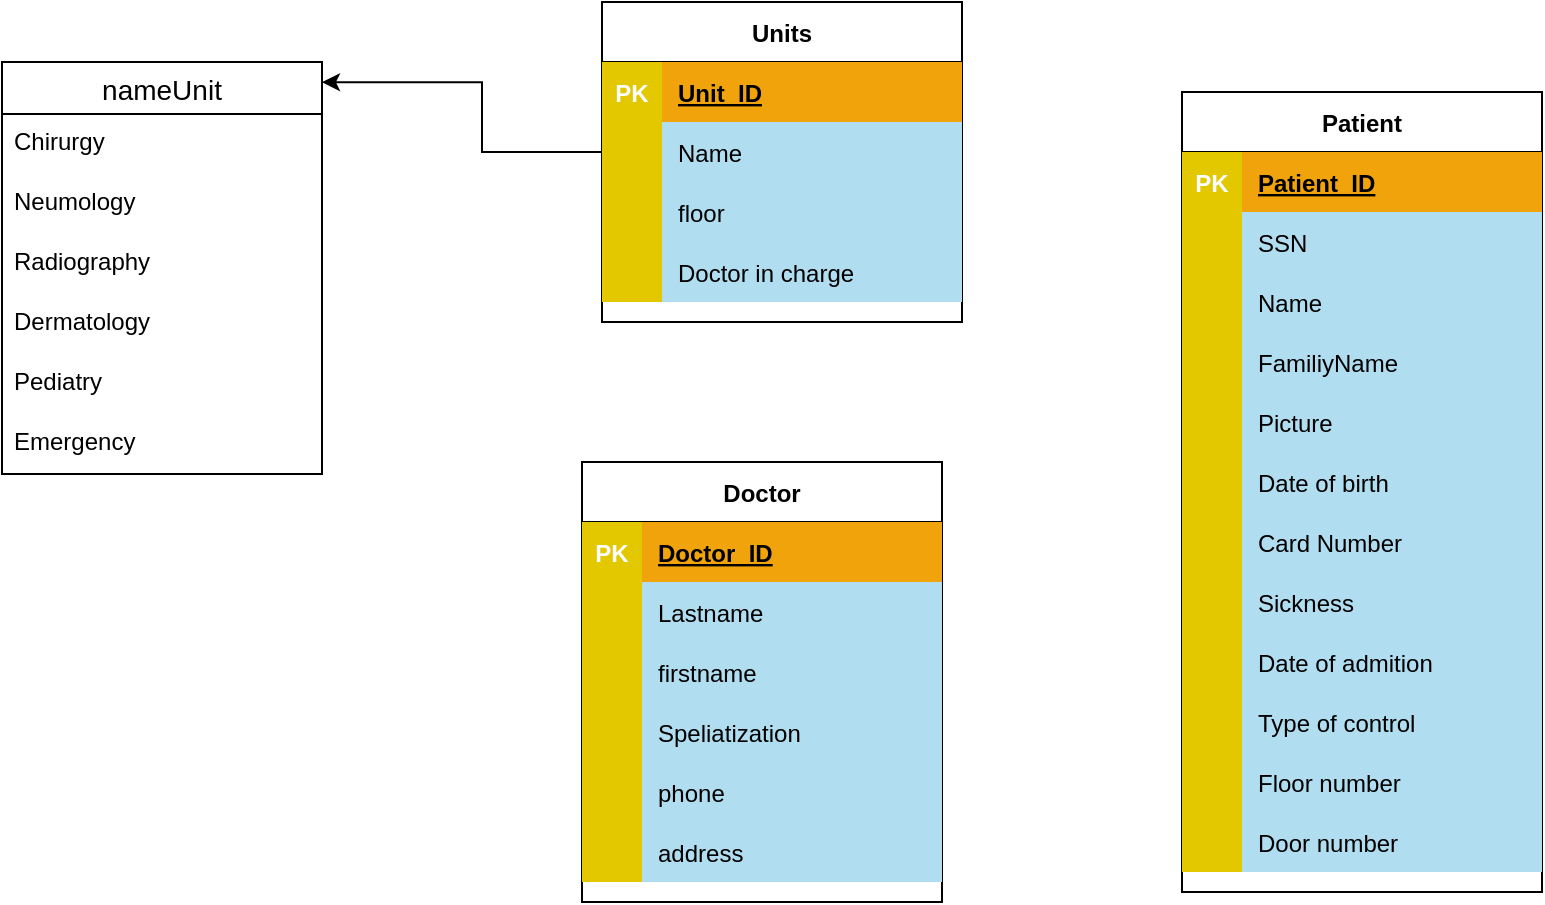<mxfile>
    <diagram id="PZFZjEjlSCi9QZR30dwU" name="Page-1">
        <mxGraphModel dx="984" dy="522" grid="1" gridSize="10" guides="1" tooltips="1" connect="1" arrows="1" fold="1" page="1" pageScale="1" pageWidth="827" pageHeight="1169" math="0" shadow="0">
            <root>
                <mxCell id="0"/>
                <mxCell id="1" parent="0"/>
                <mxCell id="2" value="Units" style="shape=table;startSize=30;container=1;collapsible=1;childLayout=tableLayout;fixedRows=1;rowLines=0;fontStyle=1;align=center;resizeLast=1;" vertex="1" parent="1">
                    <mxGeometry x="310" y="170" width="180" height="160" as="geometry"/>
                </mxCell>
                <mxCell id="3" value="" style="shape=partialRectangle;collapsible=0;dropTarget=0;pointerEvents=0;fillColor=none;top=0;left=0;bottom=1;right=0;points=[[0,0.5],[1,0.5]];portConstraint=eastwest;" vertex="1" parent="2">
                    <mxGeometry y="30" width="180" height="30" as="geometry"/>
                </mxCell>
                <mxCell id="4" value="PK" style="shape=partialRectangle;connectable=0;fillColor=#e3c800;top=0;left=0;bottom=0;right=0;fontStyle=1;overflow=hidden;strokeColor=#B09500;fontColor=#ffffff;" vertex="1" parent="3">
                    <mxGeometry width="30" height="30" as="geometry"/>
                </mxCell>
                <mxCell id="5" value="Unit_ID" style="shape=partialRectangle;connectable=0;fillColor=#f0a30a;top=0;left=0;bottom=0;right=0;align=left;spacingLeft=6;fontStyle=5;overflow=hidden;strokeColor=#BD7000;fontColor=#000000;" vertex="1" parent="3">
                    <mxGeometry x="30" width="150" height="30" as="geometry"/>
                </mxCell>
                <mxCell id="6" value="" style="shape=partialRectangle;collapsible=0;dropTarget=0;pointerEvents=0;fillColor=none;top=0;left=0;bottom=0;right=0;points=[[0,0.5],[1,0.5]];portConstraint=eastwest;fontColor=#080808;" vertex="1" parent="2">
                    <mxGeometry y="60" width="180" height="30" as="geometry"/>
                </mxCell>
                <mxCell id="7" value="" style="shape=partialRectangle;connectable=0;fillColor=#e3c800;top=0;left=0;bottom=0;right=0;editable=1;overflow=hidden;strokeColor=#B09500;fontColor=#ffffff;" vertex="1" parent="6">
                    <mxGeometry width="30" height="30" as="geometry"/>
                </mxCell>
                <mxCell id="8" value="Name" style="shape=partialRectangle;connectable=0;fillColor=#b1ddf0;top=0;left=0;bottom=0;right=0;align=left;spacingLeft=6;overflow=hidden;strokeColor=#10739e;fontColor=#000000;" vertex="1" parent="6">
                    <mxGeometry x="30" width="150" height="30" as="geometry"/>
                </mxCell>
                <mxCell id="9" value="" style="shape=partialRectangle;collapsible=0;dropTarget=0;pointerEvents=0;fillColor=none;top=0;left=0;bottom=0;right=0;points=[[0,0.5],[1,0.5]];portConstraint=eastwest;" vertex="1" parent="2">
                    <mxGeometry y="90" width="180" height="30" as="geometry"/>
                </mxCell>
                <mxCell id="10" value="" style="shape=partialRectangle;connectable=0;fillColor=#e3c800;top=0;left=0;bottom=0;right=0;editable=1;overflow=hidden;strokeColor=#B09500;fontColor=#ffffff;" vertex="1" parent="9">
                    <mxGeometry width="30" height="30" as="geometry"/>
                </mxCell>
                <mxCell id="11" value="floor" style="shape=partialRectangle;connectable=0;fillColor=#b1ddf0;top=0;left=0;bottom=0;right=0;align=left;spacingLeft=6;overflow=hidden;strokeColor=#10739e;fontColor=#000000;" vertex="1" parent="9">
                    <mxGeometry x="30" width="150" height="30" as="geometry"/>
                </mxCell>
                <mxCell id="12" value="" style="shape=partialRectangle;collapsible=0;dropTarget=0;pointerEvents=0;fillColor=none;top=0;left=0;bottom=0;right=0;points=[[0,0.5],[1,0.5]];portConstraint=eastwest;" vertex="1" parent="2">
                    <mxGeometry y="120" width="180" height="30" as="geometry"/>
                </mxCell>
                <mxCell id="13" value="" style="shape=partialRectangle;connectable=0;fillColor=#e3c800;top=0;left=0;bottom=0;right=0;editable=1;overflow=hidden;strokeColor=#B09500;fontColor=#ffffff;" vertex="1" parent="12">
                    <mxGeometry width="30" height="30" as="geometry"/>
                </mxCell>
                <mxCell id="14" value="Doctor in charge" style="shape=partialRectangle;connectable=0;fillColor=#b1ddf0;top=0;left=0;bottom=0;right=0;align=left;spacingLeft=6;overflow=hidden;strokeColor=#10739e;fontColor=#000000;" vertex="1" parent="12">
                    <mxGeometry x="30" width="150" height="30" as="geometry"/>
                </mxCell>
                <mxCell id="15" value="Patient" style="shape=table;startSize=30;container=1;collapsible=1;childLayout=tableLayout;fixedRows=1;rowLines=0;fontStyle=1;align=center;resizeLast=1;" vertex="1" parent="1">
                    <mxGeometry x="600" y="215" width="180" height="400" as="geometry"/>
                </mxCell>
                <mxCell id="16" value="" style="shape=partialRectangle;collapsible=0;dropTarget=0;pointerEvents=0;fillColor=none;top=0;left=0;bottom=1;right=0;points=[[0,0.5],[1,0.5]];portConstraint=eastwest;" vertex="1" parent="15">
                    <mxGeometry y="30" width="180" height="30" as="geometry"/>
                </mxCell>
                <mxCell id="17" value="PK" style="shape=partialRectangle;connectable=0;fillColor=#e3c800;top=0;left=0;bottom=0;right=0;fontStyle=1;overflow=hidden;strokeColor=#B09500;fontColor=#ffffff;" vertex="1" parent="16">
                    <mxGeometry width="30" height="30" as="geometry"/>
                </mxCell>
                <mxCell id="18" value="Patient_ID" style="shape=partialRectangle;connectable=0;fillColor=#f0a30a;top=0;left=0;bottom=0;right=0;align=left;spacingLeft=6;fontStyle=5;overflow=hidden;strokeColor=#BD7000;fontColor=#000000;" vertex="1" parent="16">
                    <mxGeometry x="30" width="150" height="30" as="geometry"/>
                </mxCell>
                <mxCell id="19" value="" style="shape=partialRectangle;collapsible=0;dropTarget=0;pointerEvents=0;fillColor=none;top=0;left=0;bottom=0;right=0;points=[[0,0.5],[1,0.5]];portConstraint=eastwest;fontColor=#080808;" vertex="1" parent="15">
                    <mxGeometry y="60" width="180" height="30" as="geometry"/>
                </mxCell>
                <mxCell id="20" value="" style="shape=partialRectangle;connectable=0;fillColor=#e3c800;top=0;left=0;bottom=0;right=0;editable=1;overflow=hidden;strokeColor=#B09500;fontColor=#ffffff;" vertex="1" parent="19">
                    <mxGeometry width="30" height="30" as="geometry"/>
                </mxCell>
                <mxCell id="21" value="SSN" style="shape=partialRectangle;connectable=0;fillColor=#b1ddf0;top=0;left=0;bottom=0;right=0;align=left;spacingLeft=6;overflow=hidden;strokeColor=#10739e;fontColor=#000000;" vertex="1" parent="19">
                    <mxGeometry x="30" width="150" height="30" as="geometry"/>
                </mxCell>
                <mxCell id="22" value="" style="shape=partialRectangle;collapsible=0;dropTarget=0;pointerEvents=0;fillColor=none;top=0;left=0;bottom=0;right=0;points=[[0,0.5],[1,0.5]];portConstraint=eastwest;" vertex="1" parent="15">
                    <mxGeometry y="90" width="180" height="30" as="geometry"/>
                </mxCell>
                <mxCell id="23" value="" style="shape=partialRectangle;connectable=0;fillColor=#e3c800;top=0;left=0;bottom=0;right=0;editable=1;overflow=hidden;strokeColor=#B09500;fontColor=#ffffff;" vertex="1" parent="22">
                    <mxGeometry width="30" height="30" as="geometry"/>
                </mxCell>
                <mxCell id="24" value="Name" style="shape=partialRectangle;connectable=0;fillColor=#b1ddf0;top=0;left=0;bottom=0;right=0;align=left;spacingLeft=6;overflow=hidden;strokeColor=#10739e;fontColor=#000000;" vertex="1" parent="22">
                    <mxGeometry x="30" width="150" height="30" as="geometry"/>
                </mxCell>
                <mxCell id="76" value="" style="shape=partialRectangle;collapsible=0;dropTarget=0;pointerEvents=0;fillColor=none;top=0;left=0;bottom=0;right=0;points=[[0,0.5],[1,0.5]];portConstraint=eastwest;" vertex="1" parent="15">
                    <mxGeometry y="120" width="180" height="30" as="geometry"/>
                </mxCell>
                <mxCell id="77" value="" style="shape=partialRectangle;connectable=0;fillColor=#e3c800;top=0;left=0;bottom=0;right=0;editable=1;overflow=hidden;strokeColor=#B09500;fontColor=#ffffff;" vertex="1" parent="76">
                    <mxGeometry width="30" height="30" as="geometry"/>
                </mxCell>
                <mxCell id="78" value="FamiliyName" style="shape=partialRectangle;connectable=0;fillColor=#b1ddf0;top=0;left=0;bottom=0;right=0;align=left;spacingLeft=6;overflow=hidden;strokeColor=#10739e;fontColor=#000000;" vertex="1" parent="76">
                    <mxGeometry x="30" width="150" height="30" as="geometry"/>
                </mxCell>
                <mxCell id="25" value="" style="shape=partialRectangle;collapsible=0;dropTarget=0;pointerEvents=0;fillColor=none;top=0;left=0;bottom=0;right=0;points=[[0,0.5],[1,0.5]];portConstraint=eastwest;" vertex="1" parent="15">
                    <mxGeometry y="150" width="180" height="30" as="geometry"/>
                </mxCell>
                <mxCell id="26" value="" style="shape=partialRectangle;connectable=0;fillColor=#e3c800;top=0;left=0;bottom=0;right=0;editable=1;overflow=hidden;strokeColor=#B09500;fontColor=#ffffff;" vertex="1" parent="25">
                    <mxGeometry width="30" height="30" as="geometry"/>
                </mxCell>
                <mxCell id="27" value="Picture" style="shape=partialRectangle;connectable=0;fillColor=#b1ddf0;top=0;left=0;bottom=0;right=0;align=left;spacingLeft=6;overflow=hidden;strokeColor=#10739e;fontColor=#000000;" vertex="1" parent="25">
                    <mxGeometry x="30" width="150" height="30" as="geometry"/>
                </mxCell>
                <mxCell id="73" value="" style="shape=partialRectangle;collapsible=0;dropTarget=0;pointerEvents=0;fillColor=none;top=0;left=0;bottom=0;right=0;points=[[0,0.5],[1,0.5]];portConstraint=eastwest;" vertex="1" parent="15">
                    <mxGeometry y="180" width="180" height="30" as="geometry"/>
                </mxCell>
                <mxCell id="74" value="" style="shape=partialRectangle;connectable=0;fillColor=#e3c800;top=0;left=0;bottom=0;right=0;editable=1;overflow=hidden;strokeColor=#B09500;fontColor=#ffffff;" vertex="1" parent="73">
                    <mxGeometry width="30" height="30" as="geometry"/>
                </mxCell>
                <mxCell id="75" value="Date of birth" style="shape=partialRectangle;connectable=0;fillColor=#b1ddf0;top=0;left=0;bottom=0;right=0;align=left;spacingLeft=6;overflow=hidden;strokeColor=#10739e;fontColor=#000000;" vertex="1" parent="73">
                    <mxGeometry x="30" width="150" height="30" as="geometry"/>
                </mxCell>
                <mxCell id="64" value="" style="shape=partialRectangle;collapsible=0;dropTarget=0;pointerEvents=0;fillColor=none;top=0;left=0;bottom=0;right=0;points=[[0,0.5],[1,0.5]];portConstraint=eastwest;" vertex="1" parent="15">
                    <mxGeometry y="210" width="180" height="30" as="geometry"/>
                </mxCell>
                <mxCell id="65" value="" style="shape=partialRectangle;connectable=0;fillColor=#e3c800;top=0;left=0;bottom=0;right=0;editable=1;overflow=hidden;strokeColor=#B09500;fontColor=#ffffff;" vertex="1" parent="64">
                    <mxGeometry width="30" height="30" as="geometry"/>
                </mxCell>
                <mxCell id="66" value="Card Number" style="shape=partialRectangle;connectable=0;fillColor=#b1ddf0;top=0;left=0;bottom=0;right=0;align=left;spacingLeft=6;overflow=hidden;strokeColor=#10739e;fontColor=#000000;" vertex="1" parent="64">
                    <mxGeometry x="30" width="150" height="30" as="geometry"/>
                </mxCell>
                <mxCell id="67" value="" style="shape=partialRectangle;collapsible=0;dropTarget=0;pointerEvents=0;fillColor=none;top=0;left=0;bottom=0;right=0;points=[[0,0.5],[1,0.5]];portConstraint=eastwest;" vertex="1" parent="15">
                    <mxGeometry y="240" width="180" height="30" as="geometry"/>
                </mxCell>
                <mxCell id="68" value="" style="shape=partialRectangle;connectable=0;fillColor=#e3c800;top=0;left=0;bottom=0;right=0;editable=1;overflow=hidden;strokeColor=#B09500;fontColor=#ffffff;" vertex="1" parent="67">
                    <mxGeometry width="30" height="30" as="geometry"/>
                </mxCell>
                <mxCell id="69" value="Sickness" style="shape=partialRectangle;connectable=0;fillColor=#b1ddf0;top=0;left=0;bottom=0;right=0;align=left;spacingLeft=6;overflow=hidden;strokeColor=#10739e;fontColor=#000000;" vertex="1" parent="67">
                    <mxGeometry x="30" width="150" height="30" as="geometry"/>
                </mxCell>
                <mxCell id="28" value="" style="shape=partialRectangle;collapsible=0;dropTarget=0;pointerEvents=0;fillColor=none;top=0;left=0;bottom=0;right=0;points=[[0,0.5],[1,0.5]];portConstraint=eastwest;" vertex="1" parent="15">
                    <mxGeometry y="270" width="180" height="30" as="geometry"/>
                </mxCell>
                <mxCell id="29" value="" style="shape=partialRectangle;connectable=0;fillColor=#e3c800;top=0;left=0;bottom=0;right=0;editable=1;overflow=hidden;strokeColor=#B09500;fontColor=#ffffff;" vertex="1" parent="28">
                    <mxGeometry width="30" height="30" as="geometry"/>
                </mxCell>
                <mxCell id="30" value="Date of admition" style="shape=partialRectangle;connectable=0;fillColor=#b1ddf0;top=0;left=0;bottom=0;right=0;align=left;spacingLeft=6;overflow=hidden;strokeColor=#10739e;fontColor=#000000;" vertex="1" parent="28">
                    <mxGeometry x="30" width="150" height="30" as="geometry"/>
                </mxCell>
                <mxCell id="70" value="" style="shape=partialRectangle;collapsible=0;dropTarget=0;pointerEvents=0;fillColor=none;top=0;left=0;bottom=0;right=0;points=[[0,0.5],[1,0.5]];portConstraint=eastwest;" vertex="1" parent="15">
                    <mxGeometry y="300" width="180" height="30" as="geometry"/>
                </mxCell>
                <mxCell id="71" value="" style="shape=partialRectangle;connectable=0;fillColor=#e3c800;top=0;left=0;bottom=0;right=0;editable=1;overflow=hidden;strokeColor=#B09500;fontColor=#ffffff;" vertex="1" parent="70">
                    <mxGeometry width="30" height="30" as="geometry"/>
                </mxCell>
                <mxCell id="72" value="Type of control" style="shape=partialRectangle;connectable=0;fillColor=#b1ddf0;top=0;left=0;bottom=0;right=0;align=left;spacingLeft=6;overflow=hidden;strokeColor=#10739e;fontColor=#000000;" vertex="1" parent="70">
                    <mxGeometry x="30" width="150" height="30" as="geometry"/>
                </mxCell>
                <mxCell id="47" value="" style="shape=partialRectangle;collapsible=0;dropTarget=0;pointerEvents=0;fillColor=none;top=0;left=0;bottom=0;right=0;points=[[0,0.5],[1,0.5]];portConstraint=eastwest;" vertex="1" parent="15">
                    <mxGeometry y="330" width="180" height="30" as="geometry"/>
                </mxCell>
                <mxCell id="48" value="" style="shape=partialRectangle;connectable=0;fillColor=#e3c800;top=0;left=0;bottom=0;right=0;editable=1;overflow=hidden;strokeColor=#B09500;fontColor=#ffffff;" vertex="1" parent="47">
                    <mxGeometry width="30" height="30" as="geometry"/>
                </mxCell>
                <mxCell id="49" value="Floor number" style="shape=partialRectangle;connectable=0;fillColor=#b1ddf0;top=0;left=0;bottom=0;right=0;align=left;spacingLeft=6;overflow=hidden;strokeColor=#10739e;fontColor=#000000;" vertex="1" parent="47">
                    <mxGeometry x="30" width="150" height="30" as="geometry"/>
                </mxCell>
                <mxCell id="79" value="" style="shape=partialRectangle;collapsible=0;dropTarget=0;pointerEvents=0;fillColor=none;top=0;left=0;bottom=0;right=0;points=[[0,0.5],[1,0.5]];portConstraint=eastwest;" vertex="1" parent="15">
                    <mxGeometry y="360" width="180" height="30" as="geometry"/>
                </mxCell>
                <mxCell id="80" value="" style="shape=partialRectangle;connectable=0;fillColor=#e3c800;top=0;left=0;bottom=0;right=0;editable=1;overflow=hidden;strokeColor=#B09500;fontColor=#ffffff;" vertex="1" parent="79">
                    <mxGeometry width="30" height="30" as="geometry"/>
                </mxCell>
                <mxCell id="81" value="Door number" style="shape=partialRectangle;connectable=0;fillColor=#b1ddf0;top=0;left=0;bottom=0;right=0;align=left;spacingLeft=6;overflow=hidden;strokeColor=#10739e;fontColor=#000000;" vertex="1" parent="79">
                    <mxGeometry x="30" width="150" height="30" as="geometry"/>
                </mxCell>
                <mxCell id="31" value="Doctor" style="shape=table;startSize=30;container=1;collapsible=1;childLayout=tableLayout;fixedRows=1;rowLines=0;fontStyle=1;align=center;resizeLast=1;" vertex="1" parent="1">
                    <mxGeometry x="300" y="400" width="180" height="220" as="geometry"/>
                </mxCell>
                <mxCell id="32" value="" style="shape=partialRectangle;collapsible=0;dropTarget=0;pointerEvents=0;fillColor=none;top=0;left=0;bottom=1;right=0;points=[[0,0.5],[1,0.5]];portConstraint=eastwest;" vertex="1" parent="31">
                    <mxGeometry y="30" width="180" height="30" as="geometry"/>
                </mxCell>
                <mxCell id="33" value="PK" style="shape=partialRectangle;connectable=0;fillColor=#e3c800;top=0;left=0;bottom=0;right=0;fontStyle=1;overflow=hidden;strokeColor=#B09500;fontColor=#ffffff;" vertex="1" parent="32">
                    <mxGeometry width="30" height="30" as="geometry"/>
                </mxCell>
                <mxCell id="34" value="Doctor_ID" style="shape=partialRectangle;connectable=0;fillColor=#f0a30a;top=0;left=0;bottom=0;right=0;align=left;spacingLeft=6;fontStyle=5;overflow=hidden;strokeColor=#BD7000;fontColor=#000000;" vertex="1" parent="32">
                    <mxGeometry x="30" width="150" height="30" as="geometry"/>
                </mxCell>
                <mxCell id="35" value="" style="shape=partialRectangle;collapsible=0;dropTarget=0;pointerEvents=0;fillColor=none;top=0;left=0;bottom=0;right=0;points=[[0,0.5],[1,0.5]];portConstraint=eastwest;fontColor=#080808;" vertex="1" parent="31">
                    <mxGeometry y="60" width="180" height="30" as="geometry"/>
                </mxCell>
                <mxCell id="36" value="" style="shape=partialRectangle;connectable=0;fillColor=#e3c800;top=0;left=0;bottom=0;right=0;editable=1;overflow=hidden;strokeColor=#B09500;fontColor=#ffffff;" vertex="1" parent="35">
                    <mxGeometry width="30" height="30" as="geometry"/>
                </mxCell>
                <mxCell id="37" value="Lastname" style="shape=partialRectangle;connectable=0;fillColor=#b1ddf0;top=0;left=0;bottom=0;right=0;align=left;spacingLeft=6;overflow=hidden;strokeColor=#10739e;fontColor=#000000;" vertex="1" parent="35">
                    <mxGeometry x="30" width="150" height="30" as="geometry"/>
                </mxCell>
                <mxCell id="38" value="" style="shape=partialRectangle;collapsible=0;dropTarget=0;pointerEvents=0;fillColor=none;top=0;left=0;bottom=0;right=0;points=[[0,0.5],[1,0.5]];portConstraint=eastwest;" vertex="1" parent="31">
                    <mxGeometry y="90" width="180" height="30" as="geometry"/>
                </mxCell>
                <mxCell id="39" value="" style="shape=partialRectangle;connectable=0;fillColor=#e3c800;top=0;left=0;bottom=0;right=0;editable=1;overflow=hidden;strokeColor=#B09500;fontColor=#ffffff;" vertex="1" parent="38">
                    <mxGeometry width="30" height="30" as="geometry"/>
                </mxCell>
                <mxCell id="40" value="firstname" style="shape=partialRectangle;connectable=0;fillColor=#b1ddf0;top=0;left=0;bottom=0;right=0;align=left;spacingLeft=6;overflow=hidden;strokeColor=#10739e;fontColor=#000000;" vertex="1" parent="38">
                    <mxGeometry x="30" width="150" height="30" as="geometry"/>
                </mxCell>
                <mxCell id="61" value="" style="shape=partialRectangle;collapsible=0;dropTarget=0;pointerEvents=0;fillColor=none;top=0;left=0;bottom=0;right=0;points=[[0,0.5],[1,0.5]];portConstraint=eastwest;" vertex="1" parent="31">
                    <mxGeometry y="120" width="180" height="30" as="geometry"/>
                </mxCell>
                <mxCell id="62" value="" style="shape=partialRectangle;connectable=0;fillColor=#e3c800;top=0;left=0;bottom=0;right=0;editable=1;overflow=hidden;strokeColor=#B09500;fontColor=#ffffff;" vertex="1" parent="61">
                    <mxGeometry width="30" height="30" as="geometry"/>
                </mxCell>
                <mxCell id="63" value="Speliatization" style="shape=partialRectangle;connectable=0;fillColor=#b1ddf0;top=0;left=0;bottom=0;right=0;align=left;spacingLeft=6;overflow=hidden;strokeColor=#10739e;fontColor=#000000;" vertex="1" parent="61">
                    <mxGeometry x="30" width="150" height="30" as="geometry"/>
                </mxCell>
                <mxCell id="41" value="" style="shape=partialRectangle;collapsible=0;dropTarget=0;pointerEvents=0;fillColor=none;top=0;left=0;bottom=0;right=0;points=[[0,0.5],[1,0.5]];portConstraint=eastwest;" vertex="1" parent="31">
                    <mxGeometry y="150" width="180" height="30" as="geometry"/>
                </mxCell>
                <mxCell id="42" value="" style="shape=partialRectangle;connectable=0;fillColor=#e3c800;top=0;left=0;bottom=0;right=0;editable=1;overflow=hidden;strokeColor=#B09500;fontColor=#ffffff;" vertex="1" parent="41">
                    <mxGeometry width="30" height="30" as="geometry"/>
                </mxCell>
                <mxCell id="43" value="phone" style="shape=partialRectangle;connectable=0;fillColor=#b1ddf0;top=0;left=0;bottom=0;right=0;align=left;spacingLeft=6;overflow=hidden;strokeColor=#10739e;fontColor=#000000;" vertex="1" parent="41">
                    <mxGeometry x="30" width="150" height="30" as="geometry"/>
                </mxCell>
                <mxCell id="44" value="" style="shape=partialRectangle;collapsible=0;dropTarget=0;pointerEvents=0;fillColor=none;top=0;left=0;bottom=0;right=0;points=[[0,0.5],[1,0.5]];portConstraint=eastwest;" vertex="1" parent="31">
                    <mxGeometry y="180" width="180" height="30" as="geometry"/>
                </mxCell>
                <mxCell id="45" value="" style="shape=partialRectangle;connectable=0;fillColor=#e3c800;top=0;left=0;bottom=0;right=0;editable=1;overflow=hidden;strokeColor=#B09500;fontColor=#ffffff;" vertex="1" parent="44">
                    <mxGeometry width="30" height="30" as="geometry"/>
                </mxCell>
                <mxCell id="46" value="address" style="shape=partialRectangle;connectable=0;fillColor=#b1ddf0;top=0;left=0;bottom=0;right=0;align=left;spacingLeft=6;overflow=hidden;strokeColor=#10739e;fontColor=#000000;" vertex="1" parent="44">
                    <mxGeometry x="30" width="150" height="30" as="geometry"/>
                </mxCell>
                <mxCell id="50" value="nameUnit" style="swimlane;fontStyle=0;childLayout=stackLayout;horizontal=1;startSize=26;horizontalStack=0;resizeParent=1;resizeParentMax=0;resizeLast=0;collapsible=1;marginBottom=0;align=center;fontSize=14;" vertex="1" parent="1">
                    <mxGeometry x="10" y="200" width="160" height="206" as="geometry"/>
                </mxCell>
                <mxCell id="51" value="Chirurgy" style="text;strokeColor=none;fillColor=none;spacingLeft=4;spacingRight=4;overflow=hidden;rotatable=0;points=[[0,0.5],[1,0.5]];portConstraint=eastwest;fontSize=12;" vertex="1" parent="50">
                    <mxGeometry y="26" width="160" height="30" as="geometry"/>
                </mxCell>
                <mxCell id="52" value="Neumology" style="text;strokeColor=none;fillColor=none;spacingLeft=4;spacingRight=4;overflow=hidden;rotatable=0;points=[[0,0.5],[1,0.5]];portConstraint=eastwest;fontSize=12;" vertex="1" parent="50">
                    <mxGeometry y="56" width="160" height="30" as="geometry"/>
                </mxCell>
                <mxCell id="53" value="Radiography" style="text;strokeColor=none;fillColor=none;spacingLeft=4;spacingRight=4;overflow=hidden;rotatable=0;points=[[0,0.5],[1,0.5]];portConstraint=eastwest;fontSize=12;" vertex="1" parent="50">
                    <mxGeometry y="86" width="160" height="30" as="geometry"/>
                </mxCell>
                <mxCell id="54" value="Dermatology" style="text;strokeColor=none;fillColor=none;spacingLeft=4;spacingRight=4;overflow=hidden;rotatable=0;points=[[0,0.5],[1,0.5]];portConstraint=eastwest;fontSize=12;" vertex="1" parent="50">
                    <mxGeometry y="116" width="160" height="30" as="geometry"/>
                </mxCell>
                <mxCell id="55" value="Pediatry" style="text;strokeColor=none;fillColor=none;spacingLeft=4;spacingRight=4;overflow=hidden;rotatable=0;points=[[0,0.5],[1,0.5]];portConstraint=eastwest;fontSize=12;" vertex="1" parent="50">
                    <mxGeometry y="146" width="160" height="30" as="geometry"/>
                </mxCell>
                <mxCell id="56" value="Emergency" style="text;strokeColor=none;fillColor=none;spacingLeft=4;spacingRight=4;overflow=hidden;rotatable=0;points=[[0,0.5],[1,0.5]];portConstraint=eastwest;fontSize=12;" vertex="1" parent="50">
                    <mxGeometry y="176" width="160" height="30" as="geometry"/>
                </mxCell>
                <mxCell id="59" style="edgeStyle=orthogonalEdgeStyle;rounded=0;orthogonalLoop=1;jettySize=auto;html=1;exitX=0;exitY=0.5;exitDx=0;exitDy=0;entryX=1;entryY=0.049;entryDx=0;entryDy=0;entryPerimeter=0;fontColor=#000000;" edge="1" parent="1" source="6" target="50">
                    <mxGeometry relative="1" as="geometry">
                        <Array as="points">
                            <mxPoint x="250" y="245"/>
                            <mxPoint x="250" y="210"/>
                        </Array>
                    </mxGeometry>
                </mxCell>
            </root>
        </mxGraphModel>
    </diagram>
</mxfile>